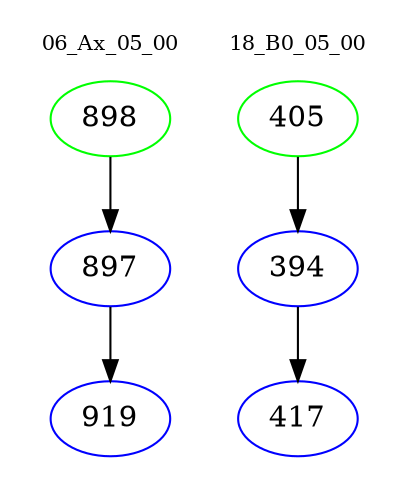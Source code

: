 digraph{
subgraph cluster_0 {
color = white
label = "06_Ax_05_00";
fontsize=10;
T0_898 [label="898", color="green"]
T0_898 -> T0_897 [color="black"]
T0_897 [label="897", color="blue"]
T0_897 -> T0_919 [color="black"]
T0_919 [label="919", color="blue"]
}
subgraph cluster_1 {
color = white
label = "18_B0_05_00";
fontsize=10;
T1_405 [label="405", color="green"]
T1_405 -> T1_394 [color="black"]
T1_394 [label="394", color="blue"]
T1_394 -> T1_417 [color="black"]
T1_417 [label="417", color="blue"]
}
}

